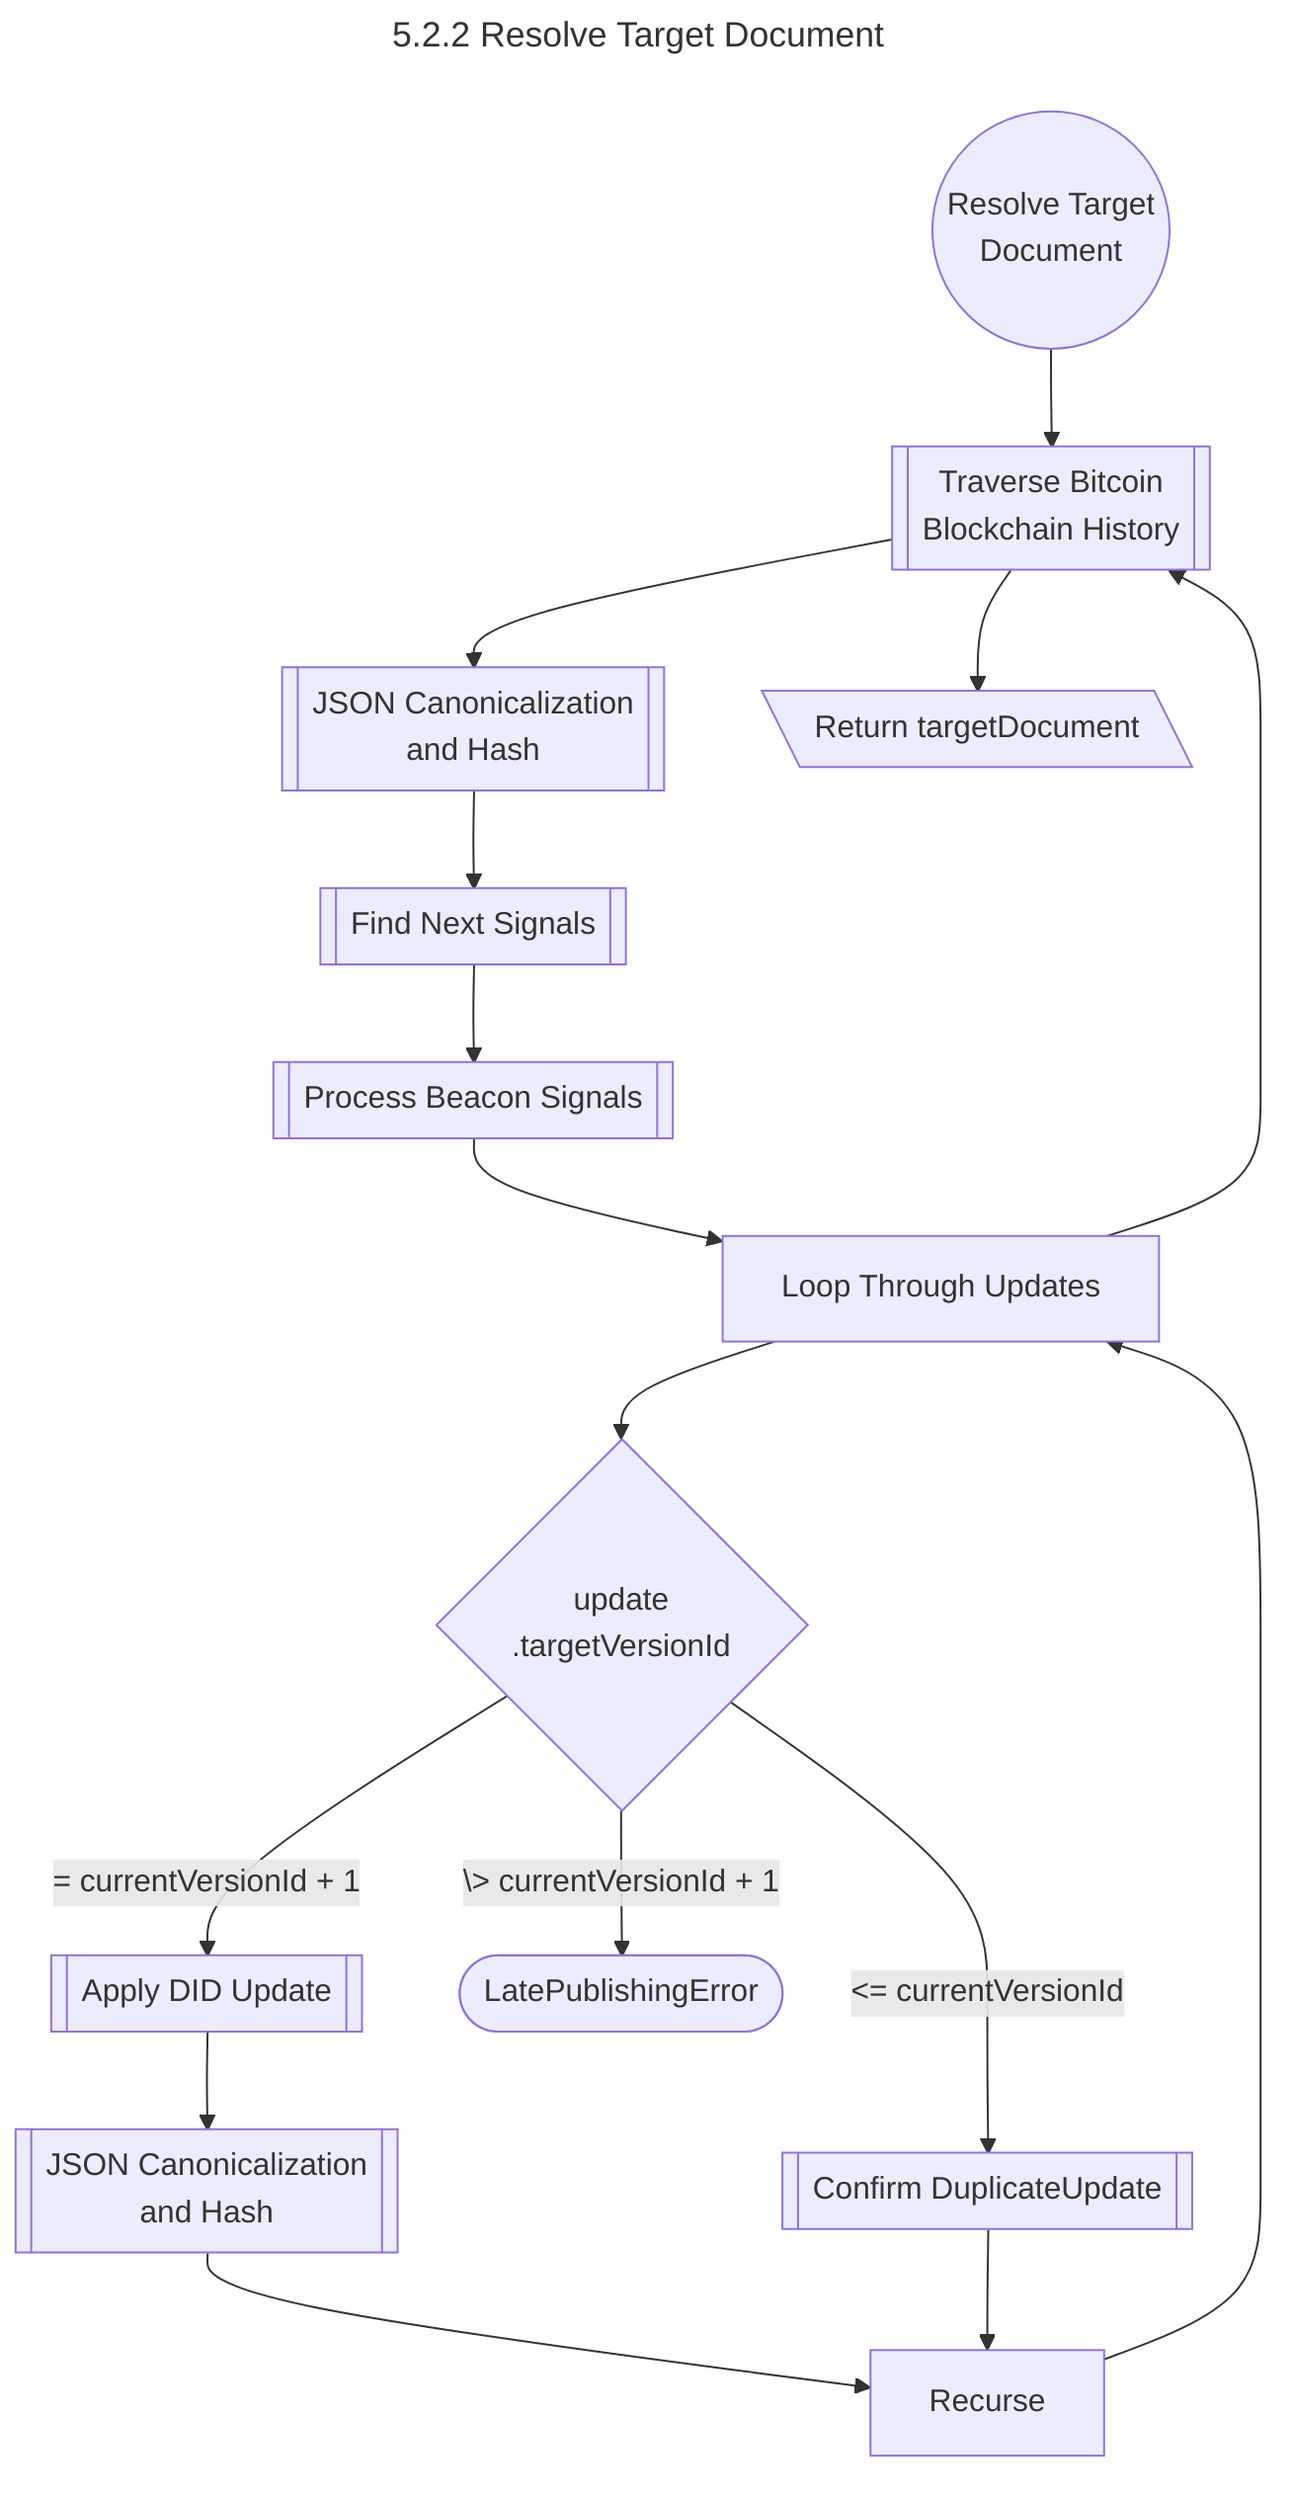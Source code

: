 ---
title: 5.2.2 Resolve Target Document
---

flowchart TD

    Start@{ shape: circle, label: "Resolve Target<br>Document" } --> TraverseHistory@{ shape: subproc, label: Traverse Bitcoin<br/>Blockchain History }
    TraverseHistory --> JSONCanonicalizeHash1@{shape: subproc, label: JSON Canonicalization<br/>and Hash}
    JSONCanonicalizeHash1 --> FindNextSignals@{shape: subproc, label: Find Next Signals}
    FindNextSignals --> ProcessBeaconSignals@{shape: subproc, label: Process Beacon Signals}
    ProcessBeaconSignals --> LoopUpdates[Loop Through Updates]
    LoopUpdates --> TargetVersionId{ update<br/>.targetVersionId }
    TargetVersionId -->| <= currentVersionId| ConfirmDupeUpdate@{shape: subproc, label: Confirm DuplicateUpdate} 
    TargetVersionId -->| = currentVersionId + 1| ApplyDidUpdate@{shape: subproc, label: Apply DID Update}
    ApplyDidUpdate --> JSONCanonicalizeHash2@{shape: subproc, label: JSON Canonicalization<br/>and Hash}
    JSONCanonicalizeHash2 --> Recurse
    TargetVersionId -->| \> currentVersionId + 1| LatePublishing@{ shape: stadium, label: "LatePublishingError" }
    ConfirmDupeUpdate --> Recurse
    Recurse --> LoopUpdates
    LoopUpdates --> TraverseHistory
    TraverseHistory --> ReturnTargetDocument@{shape: lean-l, label: Return targetDocument}